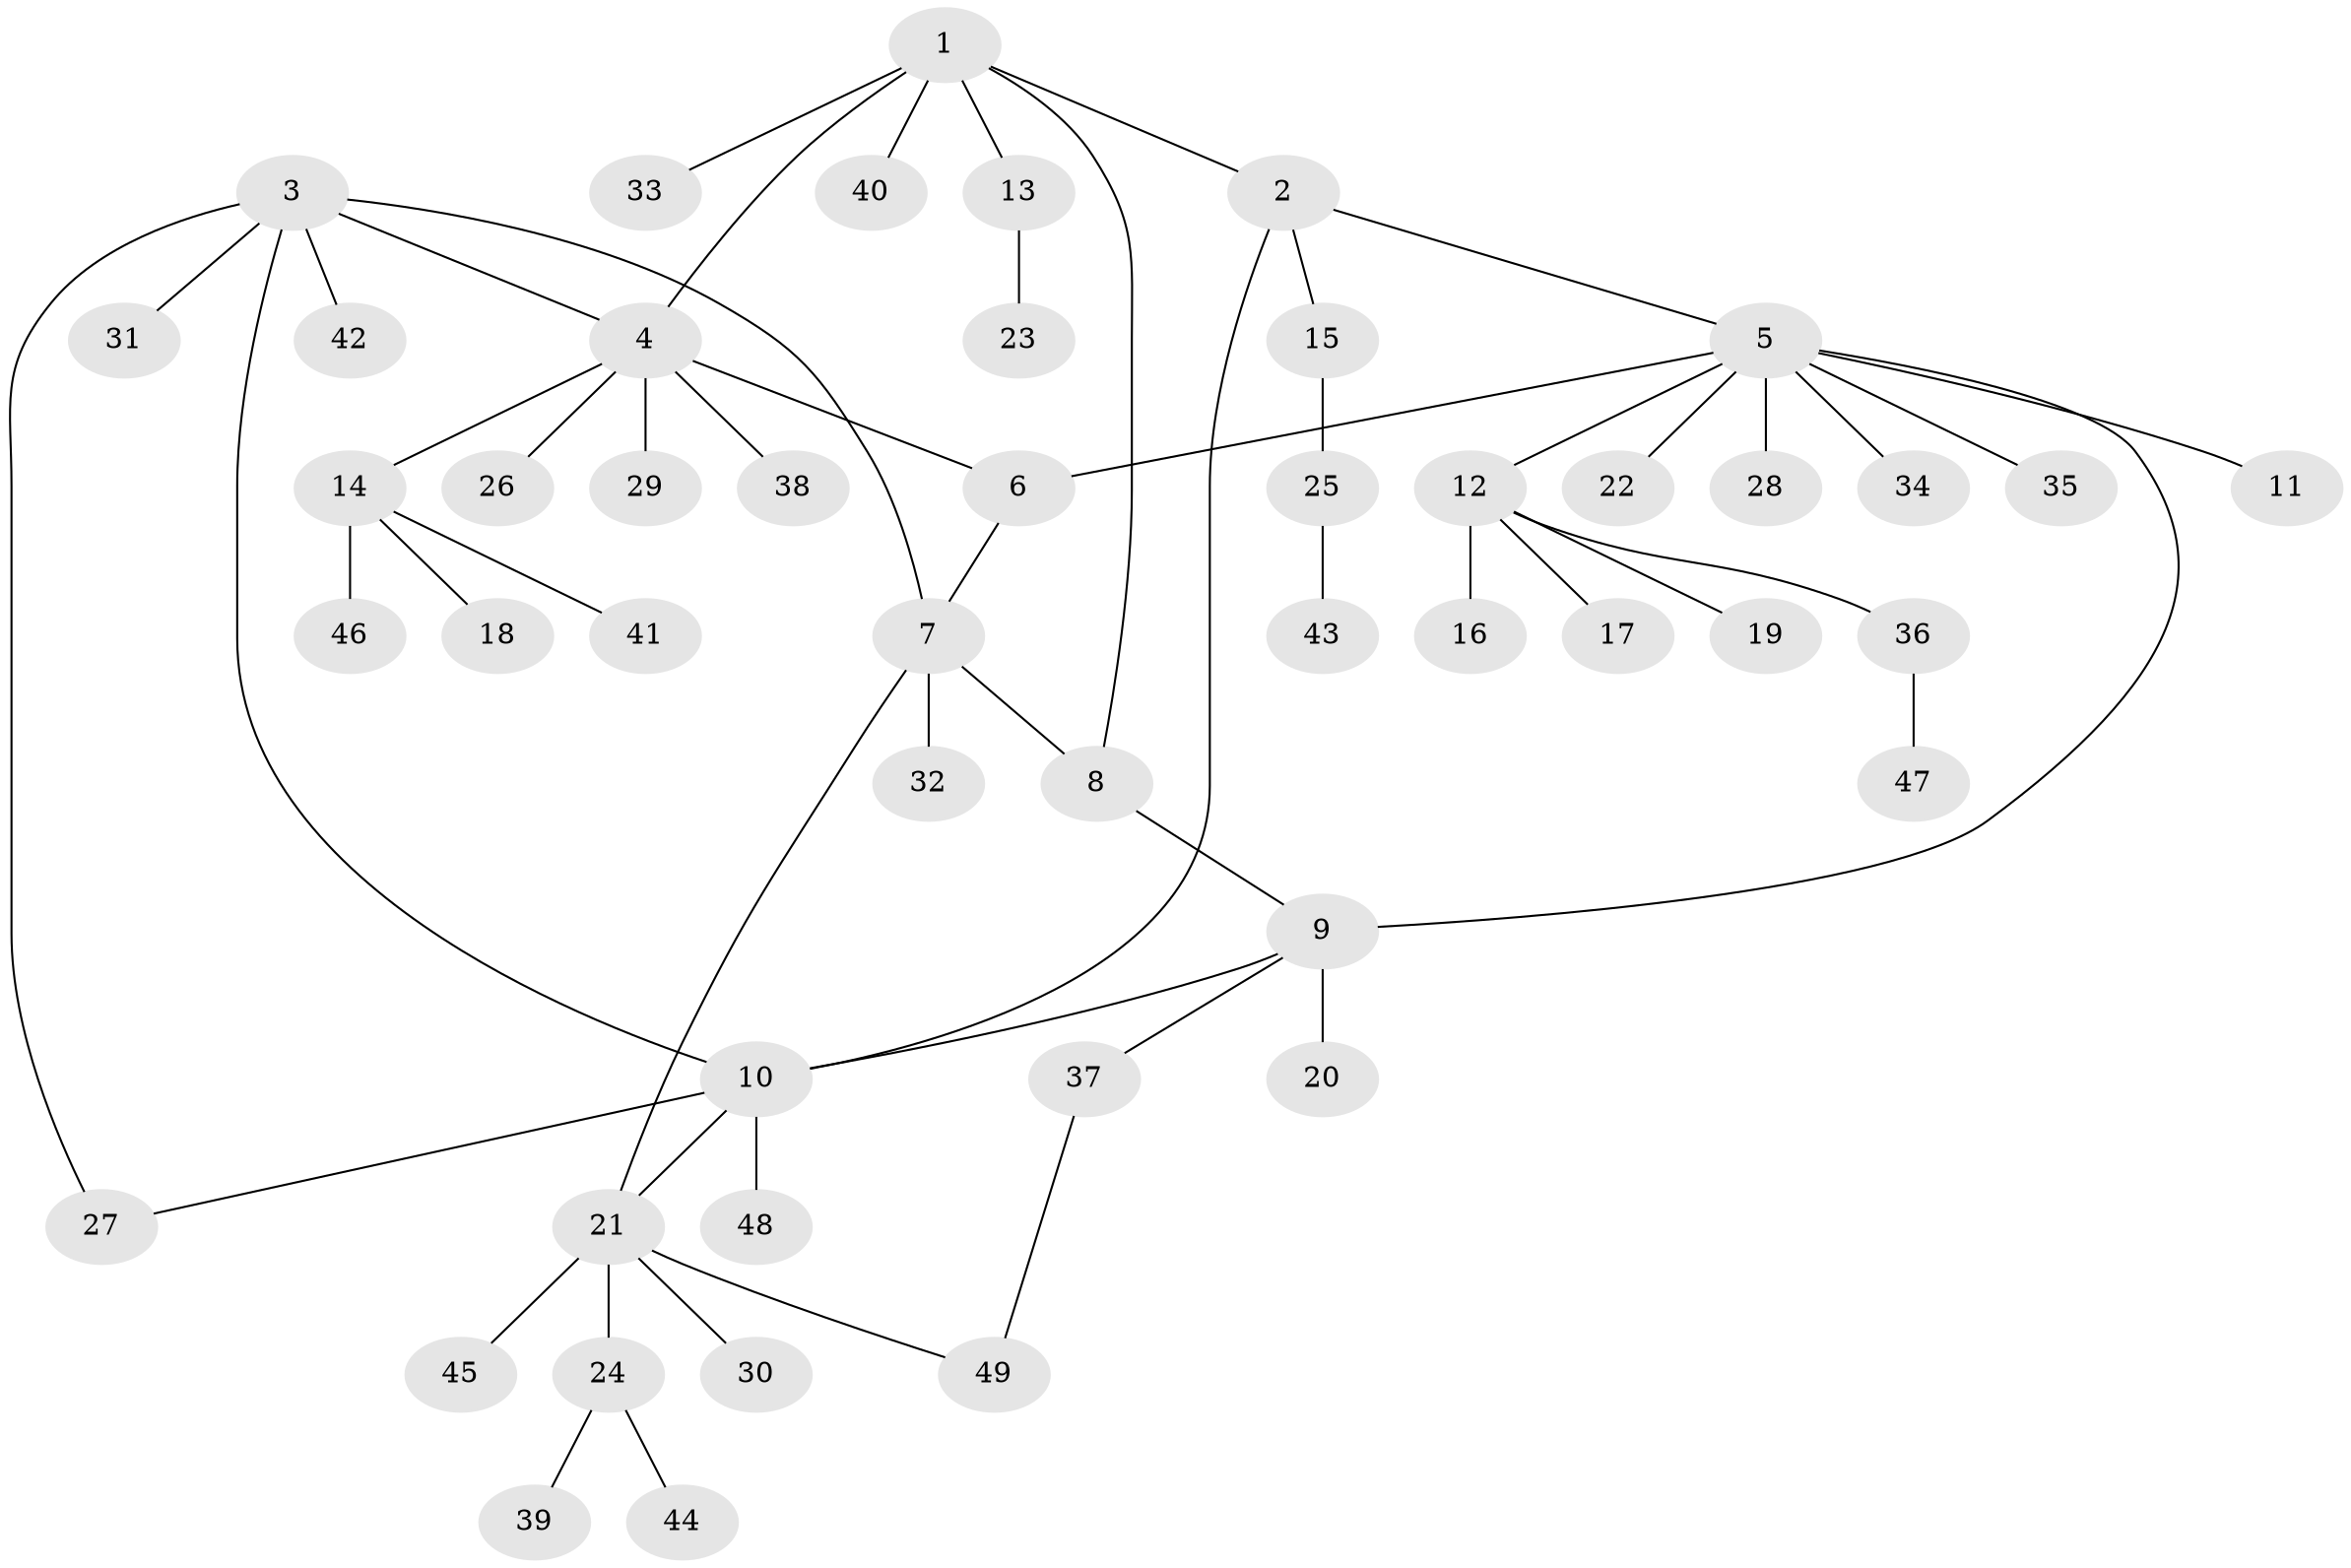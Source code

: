 // Generated by graph-tools (version 1.1) at 2025/54/03/09/25 04:54:46]
// undirected, 49 vertices, 57 edges
graph export_dot {
graph [start="1"]
  node [color=gray90,style=filled];
  1;
  2;
  3;
  4;
  5;
  6;
  7;
  8;
  9;
  10;
  11;
  12;
  13;
  14;
  15;
  16;
  17;
  18;
  19;
  20;
  21;
  22;
  23;
  24;
  25;
  26;
  27;
  28;
  29;
  30;
  31;
  32;
  33;
  34;
  35;
  36;
  37;
  38;
  39;
  40;
  41;
  42;
  43;
  44;
  45;
  46;
  47;
  48;
  49;
  1 -- 2;
  1 -- 4;
  1 -- 8;
  1 -- 13;
  1 -- 33;
  1 -- 40;
  2 -- 5;
  2 -- 10;
  2 -- 15;
  3 -- 4;
  3 -- 7;
  3 -- 10;
  3 -- 27;
  3 -- 31;
  3 -- 42;
  4 -- 6;
  4 -- 14;
  4 -- 26;
  4 -- 29;
  4 -- 38;
  5 -- 6;
  5 -- 9;
  5 -- 11;
  5 -- 12;
  5 -- 22;
  5 -- 28;
  5 -- 34;
  5 -- 35;
  6 -- 7;
  7 -- 8;
  7 -- 21;
  7 -- 32;
  8 -- 9;
  9 -- 10;
  9 -- 20;
  9 -- 37;
  10 -- 21;
  10 -- 27;
  10 -- 48;
  12 -- 16;
  12 -- 17;
  12 -- 19;
  12 -- 36;
  13 -- 23;
  14 -- 18;
  14 -- 41;
  14 -- 46;
  15 -- 25;
  21 -- 24;
  21 -- 30;
  21 -- 45;
  21 -- 49;
  24 -- 39;
  24 -- 44;
  25 -- 43;
  36 -- 47;
  37 -- 49;
}
